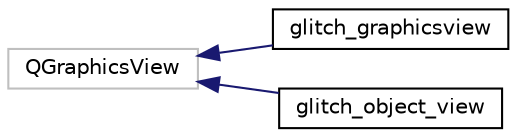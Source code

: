 digraph "Graphical Class Hierarchy"
{
  edge [fontname="Helvetica",fontsize="10",labelfontname="Helvetica",labelfontsize="10"];
  node [fontname="Helvetica",fontsize="10",shape=record];
  rankdir="LR";
  Node22 [label="QGraphicsView",height=0.2,width=0.4,color="grey75", fillcolor="white", style="filled"];
  Node22 -> Node0 [dir="back",color="midnightblue",fontsize="10",style="solid",fontname="Helvetica"];
  Node0 [label="glitch_graphicsview",height=0.2,width=0.4,color="black", fillcolor="white", style="filled",URL="$classglitch__graphicsview.html"];
  Node22 -> Node24 [dir="back",color="midnightblue",fontsize="10",style="solid",fontname="Helvetica"];
  Node24 [label="glitch_object_view",height=0.2,width=0.4,color="black", fillcolor="white", style="filled",URL="$classglitch__object__view.html"];
}
